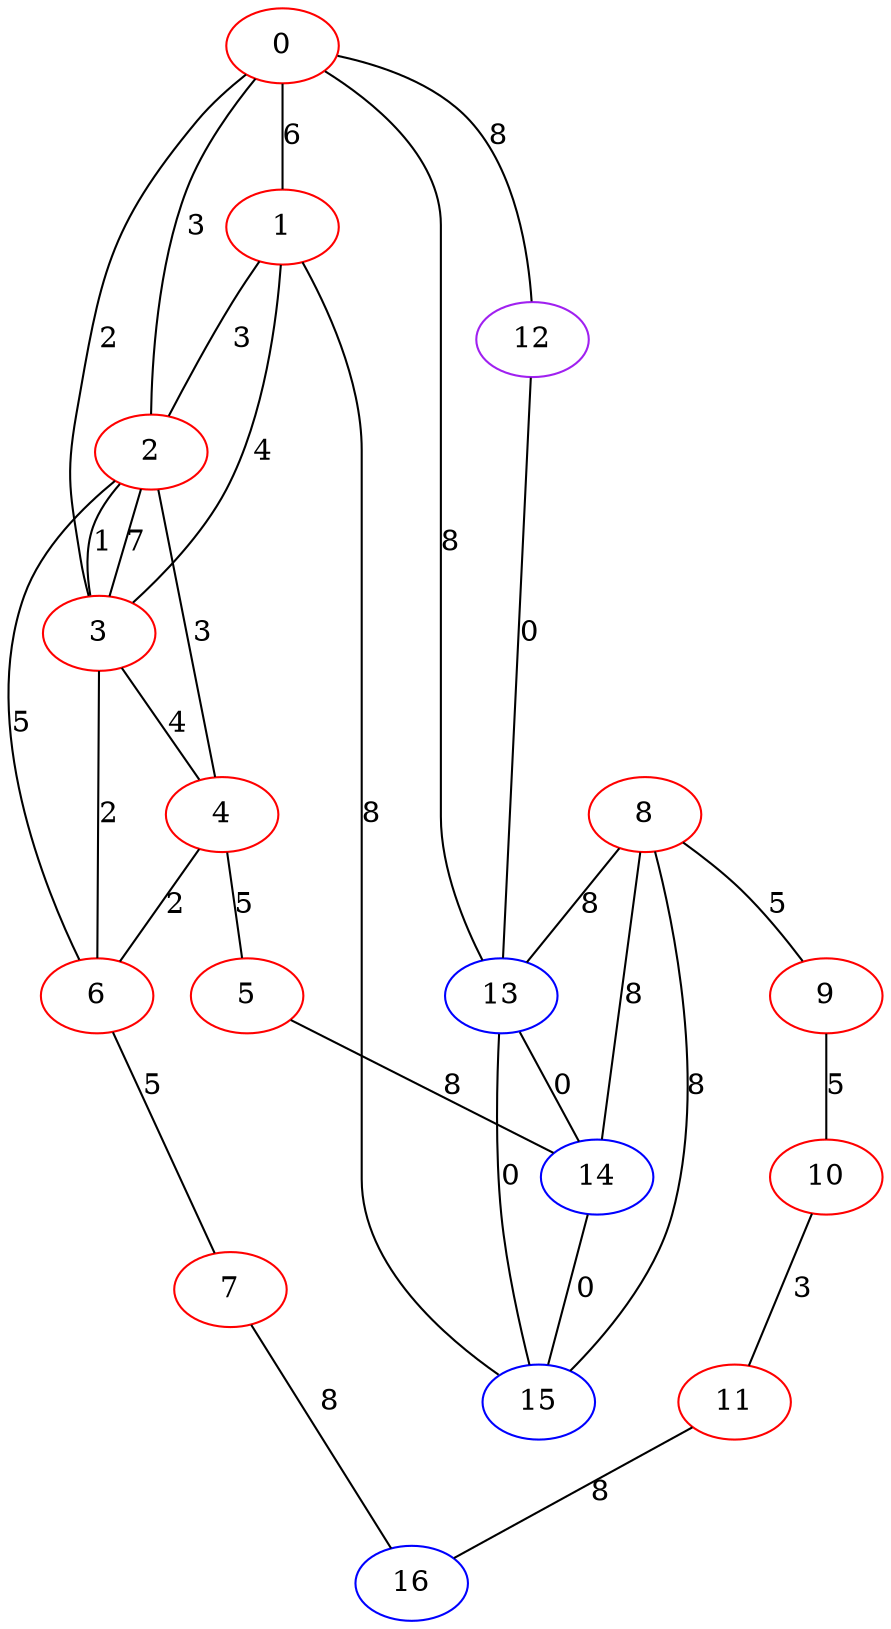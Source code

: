 graph "" {
0 [color=red, weight=1];
1 [color=red, weight=1];
2 [color=red, weight=1];
3 [color=red, weight=1];
4 [color=red, weight=1];
5 [color=red, weight=1];
6 [color=red, weight=1];
7 [color=red, weight=1];
8 [color=red, weight=1];
9 [color=red, weight=1];
10 [color=red, weight=1];
11 [color=red, weight=1];
12 [color=purple, weight=4];
13 [color=blue, weight=3];
14 [color=blue, weight=3];
15 [color=blue, weight=3];
16 [color=blue, weight=3];
0 -- 1  [key=0, label=6];
0 -- 2  [key=0, label=3];
0 -- 3  [key=0, label=2];
0 -- 12  [key=0, label=8];
0 -- 13  [key=0, label=8];
1 -- 2  [key=0, label=3];
1 -- 3  [key=0, label=4];
1 -- 15  [key=0, label=8];
2 -- 3  [key=0, label=7];
2 -- 3  [key=1, label=1];
2 -- 4  [key=0, label=3];
2 -- 6  [key=0, label=5];
3 -- 4  [key=0, label=4];
3 -- 6  [key=0, label=2];
4 -- 5  [key=0, label=5];
4 -- 6  [key=0, label=2];
5 -- 14  [key=0, label=8];
6 -- 7  [key=0, label=5];
7 -- 16  [key=0, label=8];
8 -- 9  [key=0, label=5];
8 -- 13  [key=0, label=8];
8 -- 14  [key=0, label=8];
8 -- 15  [key=0, label=8];
9 -- 10  [key=0, label=5];
10 -- 11  [key=0, label=3];
11 -- 16  [key=0, label=8];
12 -- 13  [key=0, label=0];
13 -- 14  [key=0, label=0];
13 -- 15  [key=0, label=0];
14 -- 15  [key=0, label=0];
}
